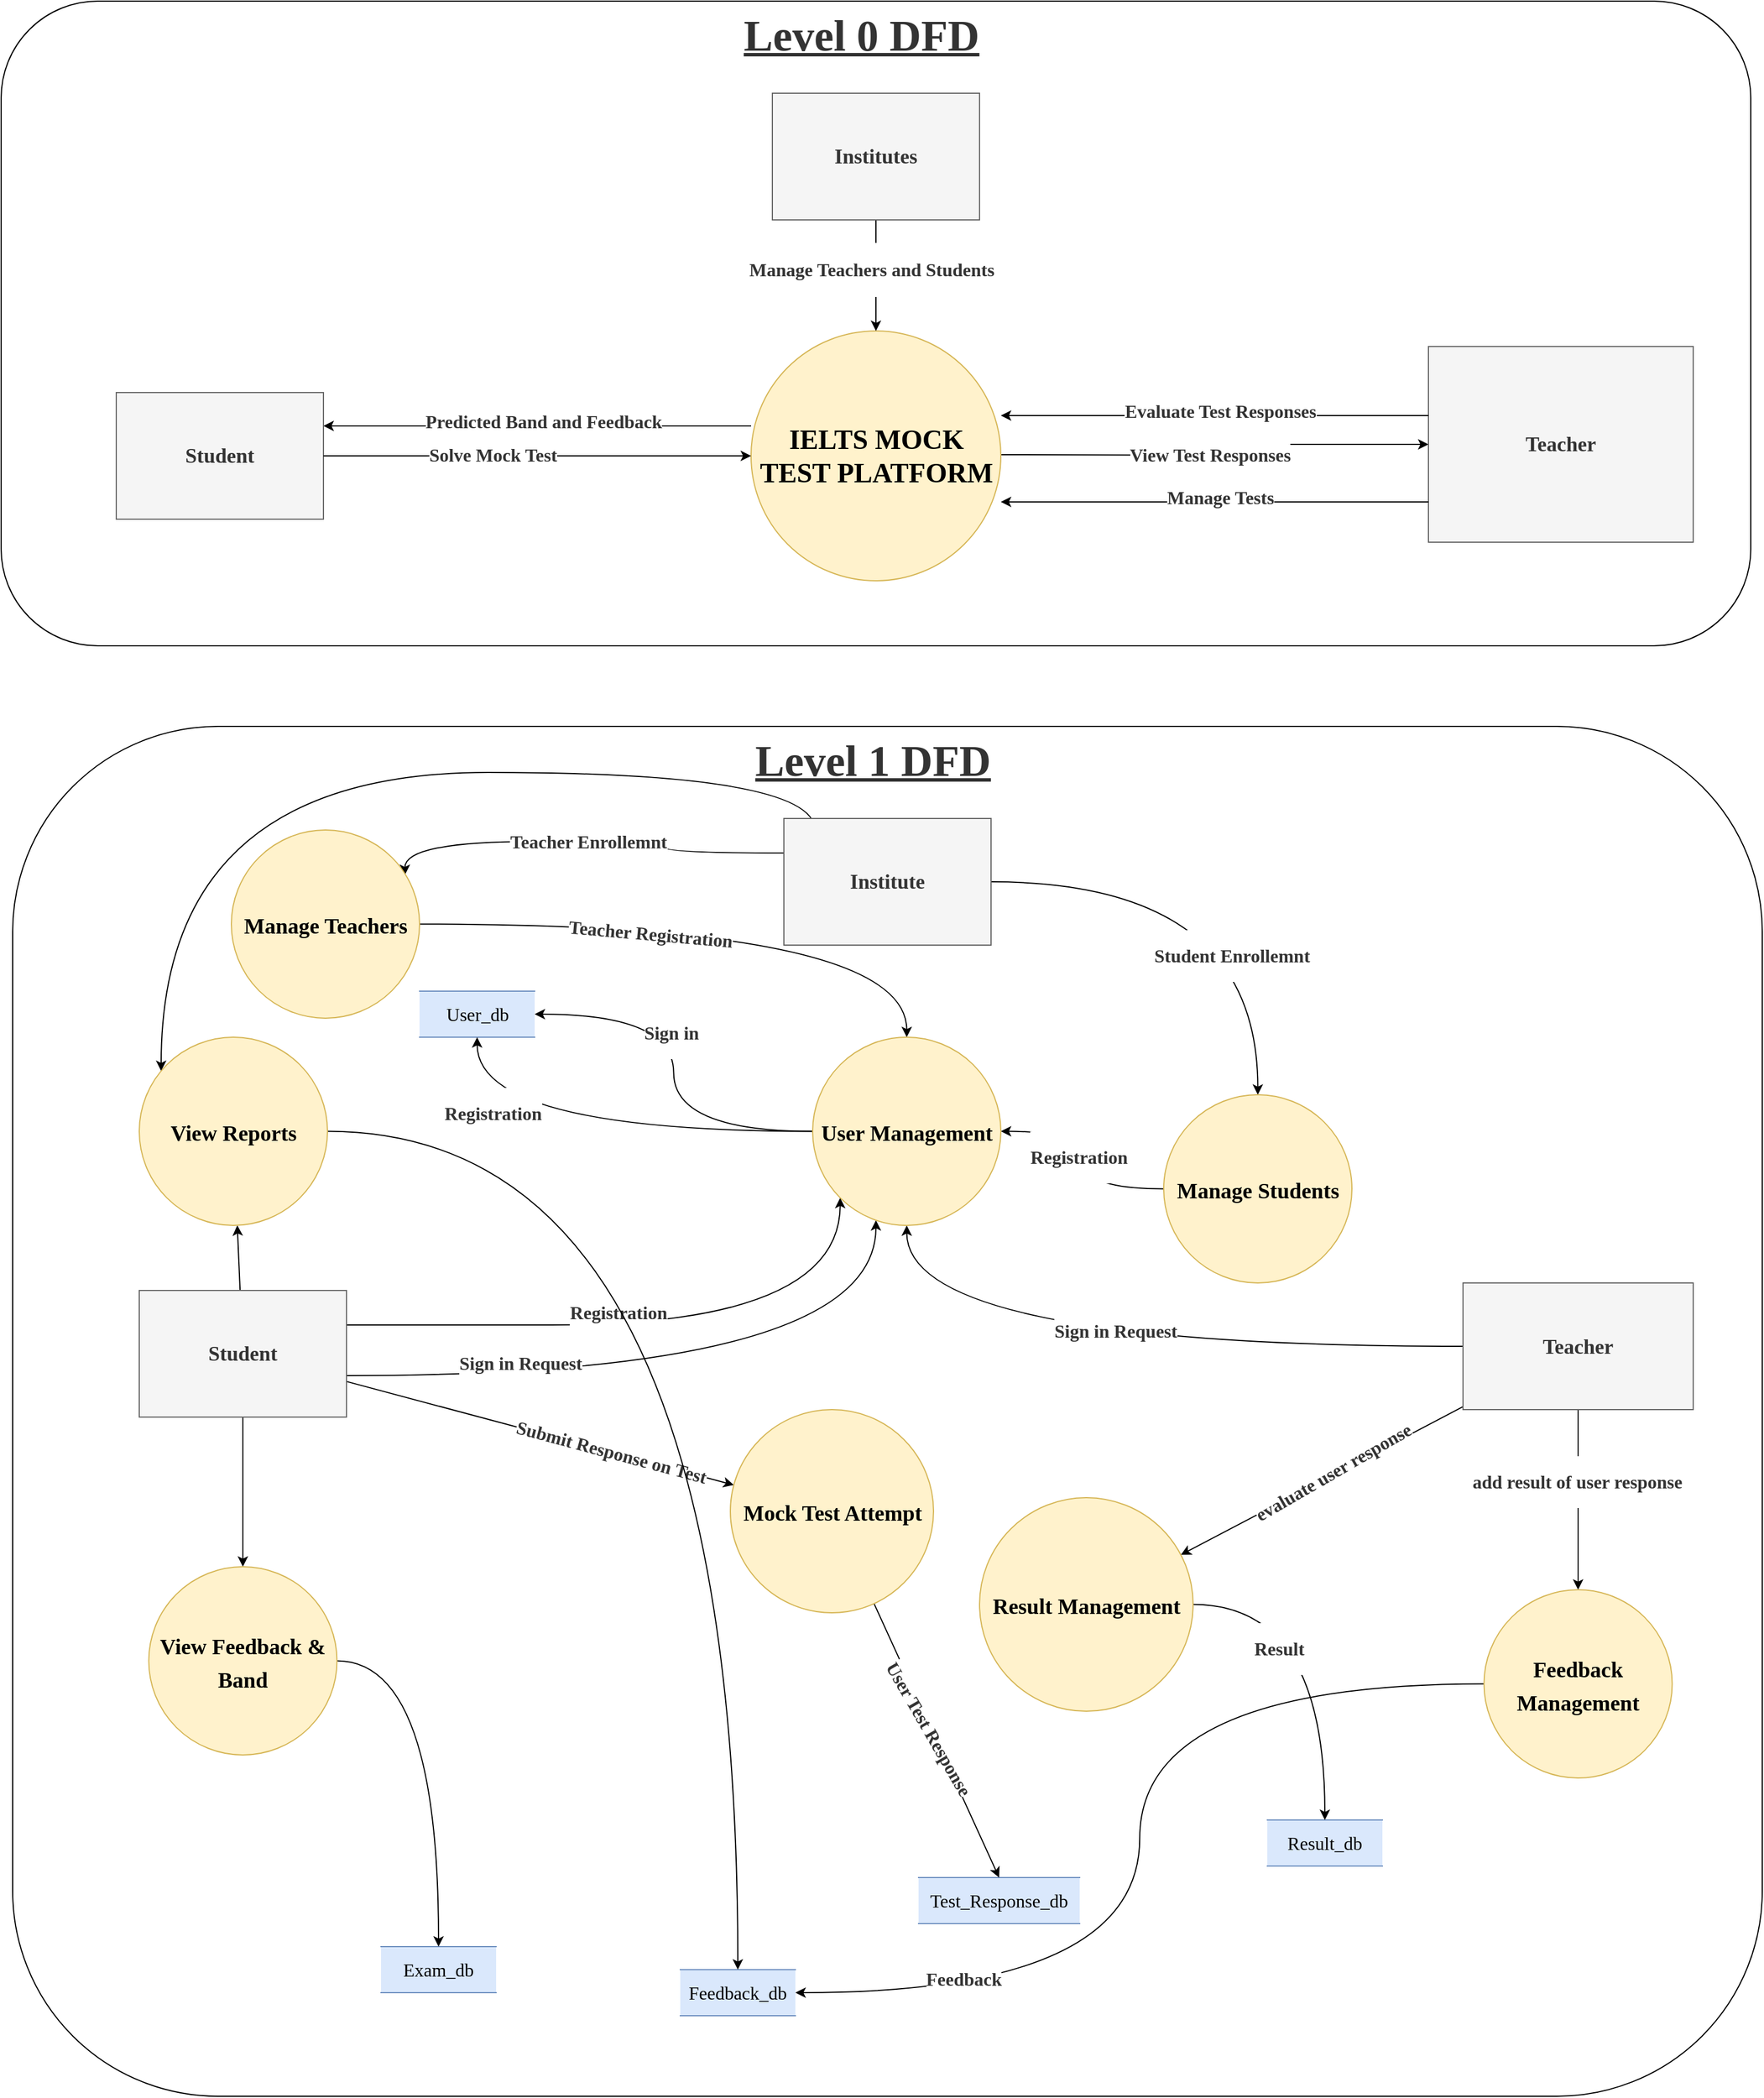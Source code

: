 <mxfile version="24.7.17">
  <diagram name="Page-1" id="etFTTJ8TaBfdBzY4ICjI">
    <mxGraphModel dx="1574" dy="1028" grid="1" gridSize="10" guides="1" tooltips="1" connect="1" arrows="1" fold="1" page="1" pageScale="1" pageWidth="1654" pageHeight="1169" math="0" shadow="0">
      <root>
        <mxCell id="0" />
        <mxCell id="1" parent="0" />
        <mxCell id="t77OT2pHdufiBTzPMGSk-143" value="" style="rounded=1;whiteSpace=wrap;html=1;fontFamily=Ubuntu Mono;fontSource=https%3A%2F%2Ffonts.googleapis.com%2Fcss%3Ffamily%3DUbuntu%2BMono;fillColor=none;" vertex="1" parent="1">
          <mxGeometry x="50" y="50" width="1520" height="560" as="geometry" />
        </mxCell>
        <mxCell id="t77OT2pHdufiBTzPMGSk-144" style="edgeStyle=orthogonalEdgeStyle;rounded=0;orthogonalLoop=1;jettySize=auto;html=1;fontFamily=Ubuntu Mono;fontSource=https%3A%2F%2Ffonts.googleapis.com%2Fcss%3Ffamily%3DUbuntu%2BMono;fontSize=12;fontColor=#333333;" edge="1" parent="1">
          <mxGeometry relative="1" as="geometry">
            <mxPoint x="701.5" y="419" as="sourcePoint" />
            <mxPoint x="330" y="419" as="targetPoint" />
          </mxGeometry>
        </mxCell>
        <mxCell id="t77OT2pHdufiBTzPMGSk-145" value="&lt;h3&gt;&lt;span style=&quot;font-size: 16px;&quot;&gt;Predicted Band and Feedback&lt;/span&gt;&lt;/h3&gt;" style="edgeLabel;html=1;align=center;verticalAlign=middle;resizable=0;points=[];rounded=0;strokeColor=#666666;fontFamily=Ubuntu Mono;fontSource=https%3A%2F%2Ffonts.googleapis.com%2Fcss%3Ffamily%3DUbuntu%2BMono;fontSize=12;fontColor=#333333;fillColor=#f5f5f5;" vertex="1" connectable="0" parent="t77OT2pHdufiBTzPMGSk-144">
          <mxGeometry x="0.19" y="-4" relative="1" as="geometry">
            <mxPoint x="40" as="offset" />
          </mxGeometry>
        </mxCell>
        <mxCell id="t77OT2pHdufiBTzPMGSk-146" style="edgeStyle=orthogonalEdgeStyle;rounded=0;orthogonalLoop=1;jettySize=auto;html=1;exitX=1;exitY=0.5;exitDx=0;exitDy=0;fontFamily=Ubuntu Mono;fontSource=https%3A%2F%2Ffonts.googleapis.com%2Fcss%3Ffamily%3DUbuntu%2BMono;fontSize=12;fontColor=#333333;" edge="1" parent="1" target="t77OT2pHdufiBTzPMGSk-150">
          <mxGeometry relative="1" as="geometry">
            <mxPoint x="918.5" y="444" as="sourcePoint" />
            <mxPoint x="1300" y="444" as="targetPoint" />
            <Array as="points" />
          </mxGeometry>
        </mxCell>
        <mxCell id="t77OT2pHdufiBTzPMGSk-147" value="&lt;h3&gt;&lt;span style=&quot;font-size: 16px;&quot;&gt;View Test Responses&lt;/span&gt;&lt;/h3&gt;" style="edgeLabel;html=1;align=center;verticalAlign=middle;resizable=0;points=[];rounded=0;strokeColor=#666666;fontFamily=Ubuntu Mono;fontSource=https%3A%2F%2Ffonts.googleapis.com%2Fcss%3Ffamily%3DUbuntu%2BMono;fontSize=12;fontColor=#333333;fillColor=#f5f5f5;" vertex="1" connectable="0" parent="t77OT2pHdufiBTzPMGSk-146">
          <mxGeometry x="-0.046" y="1" relative="1" as="geometry">
            <mxPoint as="offset" />
          </mxGeometry>
        </mxCell>
        <mxCell id="t77OT2pHdufiBTzPMGSk-148" value="&lt;h1&gt;&lt;font data-font-src=&quot;https://fonts.googleapis.com/css?family=Ubuntu+Mono&quot;&gt;IELTS MOCK TEST PLATFORM&lt;/font&gt;&lt;/h1&gt;" style="ellipse;whiteSpace=wrap;html=1;aspect=fixed;fillColor=#fff2cc;strokeColor=#d6b656;fontFamily=Ubuntu Mono;fontSource=https%3A%2F%2Ffonts.googleapis.com%2Fcss%3Ffamily%3DUbuntu%2BMono;" vertex="1" parent="1">
          <mxGeometry x="701.5" y="336.5" width="217" height="217" as="geometry" />
        </mxCell>
        <mxCell id="t77OT2pHdufiBTzPMGSk-149" value="&lt;h2&gt;Student&lt;/h2&gt;" style="rounded=0;whiteSpace=wrap;html=1;fillColor=#f5f5f5;fontColor=#333333;strokeColor=#666666;fontFamily=Ubuntu Mono;fontSource=https%3A%2F%2Ffonts.googleapis.com%2Fcss%3Ffamily%3DUbuntu%2BMono;" vertex="1" parent="1">
          <mxGeometry x="150" y="390" width="180" height="110" as="geometry" />
        </mxCell>
        <mxCell id="t77OT2pHdufiBTzPMGSk-150" value="&lt;h2&gt;Teacher&lt;/h2&gt;" style="rounded=0;whiteSpace=wrap;html=1;fillColor=#f5f5f5;fontColor=#333333;strokeColor=#666666;fontFamily=Ubuntu Mono;fontSource=https%3A%2F%2Ffonts.googleapis.com%2Fcss%3Ffamily%3DUbuntu%2BMono;align=center;verticalAlign=middle;fontSize=12;" vertex="1" parent="1">
          <mxGeometry x="1290" y="350" width="230" height="170" as="geometry" />
        </mxCell>
        <mxCell id="t77OT2pHdufiBTzPMGSk-151" style="edgeStyle=orthogonalEdgeStyle;rounded=0;orthogonalLoop=1;jettySize=auto;html=1;fontFamily=Ubuntu Mono;fontSource=https%3A%2F%2Ffonts.googleapis.com%2Fcss%3Ffamily%3DUbuntu%2BMono;fontSize=12;fontColor=#333333;" edge="1" parent="1" source="t77OT2pHdufiBTzPMGSk-153" target="t77OT2pHdufiBTzPMGSk-148">
          <mxGeometry relative="1" as="geometry" />
        </mxCell>
        <mxCell id="t77OT2pHdufiBTzPMGSk-152" value="&lt;h3&gt;&lt;span style=&quot;font-size: 16px;&quot;&gt;Manage Teachers and Students&lt;/span&gt;&lt;/h3&gt;" style="edgeLabel;html=1;align=center;verticalAlign=middle;resizable=0;points=[];rounded=0;strokeColor=#666666;fontFamily=Ubuntu Mono;fontSource=https%3A%2F%2Ffonts.googleapis.com%2Fcss%3Ffamily%3DUbuntu%2BMono;fontSize=12;fontColor=#333333;fillColor=#f5f5f5;" vertex="1" connectable="0" parent="t77OT2pHdufiBTzPMGSk-151">
          <mxGeometry x="-0.114" y="-4" relative="1" as="geometry">
            <mxPoint as="offset" />
          </mxGeometry>
        </mxCell>
        <mxCell id="t77OT2pHdufiBTzPMGSk-153" value="&lt;h2&gt;Institutes&lt;/h2&gt;" style="rounded=0;whiteSpace=wrap;html=1;fillColor=#f5f5f5;fontColor=#333333;strokeColor=#666666;fontFamily=Ubuntu Mono;fontSource=https%3A%2F%2Ffonts.googleapis.com%2Fcss%3Ffamily%3DUbuntu%2BMono;" vertex="1" parent="1">
          <mxGeometry x="720" y="130" width="180" height="110" as="geometry" />
        </mxCell>
        <mxCell id="t77OT2pHdufiBTzPMGSk-154" style="edgeStyle=orthogonalEdgeStyle;rounded=0;orthogonalLoop=1;jettySize=auto;html=1;fontFamily=Ubuntu Mono;fontSource=https%3A%2F%2Ffonts.googleapis.com%2Fcss%3Ffamily%3DUbuntu%2BMono;fontSize=12;fontColor=#333333;" edge="1" parent="1" source="t77OT2pHdufiBTzPMGSk-149" target="t77OT2pHdufiBTzPMGSk-148">
          <mxGeometry relative="1" as="geometry" />
        </mxCell>
        <mxCell id="t77OT2pHdufiBTzPMGSk-155" value="&lt;h3&gt;&lt;font style=&quot;font-size: 16px;&quot;&gt;Solve Mock Test&lt;/font&gt;&lt;/h3&gt;" style="edgeLabel;html=1;align=center;verticalAlign=middle;resizable=0;points=[];rounded=0;strokeColor=#666666;fontFamily=Ubuntu Mono;fontSource=https%3A%2F%2Ffonts.googleapis.com%2Fcss%3Ffamily%3DUbuntu%2BMono;fontSize=12;fontColor=#333333;fillColor=#f5f5f5;" vertex="1" connectable="0" parent="t77OT2pHdufiBTzPMGSk-154">
          <mxGeometry x="-0.211" y="1" relative="1" as="geometry">
            <mxPoint as="offset" />
          </mxGeometry>
        </mxCell>
        <mxCell id="t77OT2pHdufiBTzPMGSk-156" style="edgeStyle=orthogonalEdgeStyle;rounded=0;orthogonalLoop=1;jettySize=auto;html=1;fontFamily=Ubuntu Mono;fontSource=https%3A%2F%2Ffonts.googleapis.com%2Fcss%3Ffamily%3DUbuntu%2BMono;fontSize=12;fontColor=#333333;" edge="1" parent="1">
          <mxGeometry relative="1" as="geometry">
            <mxPoint x="1290" y="410" as="sourcePoint" />
            <mxPoint x="918.5" y="410" as="targetPoint" />
          </mxGeometry>
        </mxCell>
        <mxCell id="t77OT2pHdufiBTzPMGSk-157" value="&lt;h3&gt;&lt;span style=&quot;font-size: 16px;&quot;&gt;Evaluate Test Responses&lt;/span&gt;&lt;/h3&gt;" style="edgeLabel;html=1;align=center;verticalAlign=middle;resizable=0;points=[];rounded=0;strokeColor=#666666;fontFamily=Ubuntu Mono;fontSource=https%3A%2F%2Ffonts.googleapis.com%2Fcss%3Ffamily%3DUbuntu%2BMono;fontSize=12;fontColor=#333333;fillColor=#f5f5f5;" vertex="1" connectable="0" parent="t77OT2pHdufiBTzPMGSk-156">
          <mxGeometry x="0.19" y="-4" relative="1" as="geometry">
            <mxPoint x="40" as="offset" />
          </mxGeometry>
        </mxCell>
        <mxCell id="t77OT2pHdufiBTzPMGSk-158" style="edgeStyle=orthogonalEdgeStyle;rounded=0;orthogonalLoop=1;jettySize=auto;html=1;fontFamily=Ubuntu Mono;fontSource=https%3A%2F%2Ffonts.googleapis.com%2Fcss%3Ffamily%3DUbuntu%2BMono;fontSize=12;fontColor=#333333;" edge="1" parent="1">
          <mxGeometry relative="1" as="geometry">
            <mxPoint x="1290" y="485" as="sourcePoint" />
            <mxPoint x="918.5" y="485" as="targetPoint" />
          </mxGeometry>
        </mxCell>
        <mxCell id="t77OT2pHdufiBTzPMGSk-159" value="&lt;h3&gt;&lt;span style=&quot;font-size: 16px;&quot;&gt;Manage Tests&lt;/span&gt;&lt;/h3&gt;" style="edgeLabel;html=1;align=center;verticalAlign=middle;resizable=0;points=[];rounded=0;strokeColor=#666666;fontFamily=Ubuntu Mono;fontSource=https%3A%2F%2Ffonts.googleapis.com%2Fcss%3Ffamily%3DUbuntu%2BMono;fontSize=12;fontColor=#333333;fillColor=#f5f5f5;" vertex="1" connectable="0" parent="t77OT2pHdufiBTzPMGSk-158">
          <mxGeometry x="0.19" y="-4" relative="1" as="geometry">
            <mxPoint x="40" as="offset" />
          </mxGeometry>
        </mxCell>
        <mxCell id="t77OT2pHdufiBTzPMGSk-160" value="&lt;font style=&quot;font-size: 38px;&quot;&gt;&lt;u&gt;Level 0 DFD&lt;/u&gt;&lt;/font&gt;" style="text;strokeColor=none;fillColor=none;html=1;fontSize=12;fontStyle=1;verticalAlign=middle;align=center;fontFamily=Ubuntu Mono;fontSource=https%3A%2F%2Ffonts.googleapis.com%2Fcss%3Ffamily%3DUbuntu%2BMono;fontColor=#333333;" vertex="1" parent="1">
          <mxGeometry x="747" y="60" width="100" height="40" as="geometry" />
        </mxCell>
        <mxCell id="t77OT2pHdufiBTzPMGSk-161" value="" style="rounded=1;whiteSpace=wrap;html=1;fontFamily=Ubuntu Mono;fontSource=https%3A%2F%2Ffonts.googleapis.com%2Fcss%3Ffamily%3DUbuntu%2BMono;fillColor=none;" vertex="1" parent="1">
          <mxGeometry x="60" y="680" width="1520" height="1190" as="geometry" />
        </mxCell>
        <mxCell id="t77OT2pHdufiBTzPMGSk-162" style="edgeStyle=orthogonalEdgeStyle;rounded=0;orthogonalLoop=1;jettySize=auto;html=1;curved=1;" edge="1" parent="1" source="t77OT2pHdufiBTzPMGSk-170" target="t77OT2pHdufiBTzPMGSk-212">
          <mxGeometry relative="1" as="geometry">
            <Array as="points">
              <mxPoint x="810" y="1244" />
            </Array>
          </mxGeometry>
        </mxCell>
        <mxCell id="t77OT2pHdufiBTzPMGSk-163" value="&lt;h3 style=&quot;color: rgb(51, 51, 51); font-family: &amp;quot;Ubuntu Mono&amp;quot;;&quot;&gt;&lt;span style=&quot;font-size: 16px;&quot;&gt;Sign in Request&lt;/span&gt;&lt;/h3&gt;" style="edgeLabel;html=1;align=center;verticalAlign=middle;resizable=0;points=[];fontFamily=Helvetica;fontSize=11;fontColor=default;labelBackgroundColor=default;" vertex="1" connectable="0" parent="t77OT2pHdufiBTzPMGSk-162">
          <mxGeometry x="0.238" y="61" relative="1" as="geometry">
            <mxPoint x="-218" y="50" as="offset" />
          </mxGeometry>
        </mxCell>
        <mxCell id="t77OT2pHdufiBTzPMGSk-164" style="edgeStyle=orthogonalEdgeStyle;shape=connector;curved=1;rounded=0;orthogonalLoop=1;jettySize=auto;html=1;entryX=0;entryY=1;entryDx=0;entryDy=0;strokeColor=default;align=center;verticalAlign=middle;fontFamily=Helvetica;fontSize=11;fontColor=default;labelBackgroundColor=default;endArrow=classic;exitX=0.985;exitY=0.354;exitDx=0;exitDy=0;exitPerimeter=0;" edge="1" parent="1" source="t77OT2pHdufiBTzPMGSk-170" target="t77OT2pHdufiBTzPMGSk-212">
          <mxGeometry relative="1" as="geometry">
            <Array as="points">
              <mxPoint x="277" y="1200" />
              <mxPoint x="739" y="1200" />
            </Array>
          </mxGeometry>
        </mxCell>
        <mxCell id="t77OT2pHdufiBTzPMGSk-165" value="&lt;h3 style=&quot;&quot;&gt;&lt;font face=&quot;Ubuntu Mono&quot; color=&quot;#333333&quot;&gt;&lt;span style=&quot;font-size: 16px;&quot;&gt;Registration&lt;/span&gt;&lt;/font&gt;&lt;br&gt;&lt;/h3&gt;" style="edgeLabel;html=1;align=center;verticalAlign=middle;resizable=0;points=[];fontFamily=Helvetica;fontSize=11;fontColor=default;labelBackgroundColor=default;" vertex="1" connectable="0" parent="t77OT2pHdufiBTzPMGSk-164">
          <mxGeometry x="-0.052" y="37" relative="1" as="geometry">
            <mxPoint x="60" y="26" as="offset" />
          </mxGeometry>
        </mxCell>
        <mxCell id="t77OT2pHdufiBTzPMGSk-166" style="shape=connector;rounded=0;orthogonalLoop=1;jettySize=auto;html=1;strokeColor=default;align=center;verticalAlign=middle;fontFamily=Helvetica;fontSize=11;fontColor=default;labelBackgroundColor=default;endArrow=classic;" edge="1" parent="1" source="t77OT2pHdufiBTzPMGSk-170" target="t77OT2pHdufiBTzPMGSk-207">
          <mxGeometry relative="1" as="geometry" />
        </mxCell>
        <mxCell id="t77OT2pHdufiBTzPMGSk-167" value="&lt;h3 style=&quot;color: rgb(51, 51, 51); font-family: &amp;quot;Ubuntu Mono&amp;quot;;&quot;&gt;&lt;span style=&quot;font-size: 16px;&quot;&gt;Submit Response on Test&lt;/span&gt;&lt;/h3&gt;" style="edgeLabel;html=1;align=center;verticalAlign=middle;resizable=0;points=[];fontFamily=Helvetica;fontSize=11;fontColor=default;labelBackgroundColor=default;rotation=15;" vertex="1" connectable="0" parent="t77OT2pHdufiBTzPMGSk-166">
          <mxGeometry x="0.475" y="17" relative="1" as="geometry">
            <mxPoint x="-23" y="11" as="offset" />
          </mxGeometry>
        </mxCell>
        <mxCell id="t77OT2pHdufiBTzPMGSk-168" style="edgeStyle=orthogonalEdgeStyle;shape=connector;curved=1;rounded=0;orthogonalLoop=1;jettySize=auto;html=1;strokeColor=default;align=center;verticalAlign=middle;fontFamily=Helvetica;fontSize=11;fontColor=default;labelBackgroundColor=default;endArrow=classic;" edge="1" parent="1" source="t77OT2pHdufiBTzPMGSk-170" target="t77OT2pHdufiBTzPMGSk-195">
          <mxGeometry relative="1" as="geometry" />
        </mxCell>
        <mxCell id="t77OT2pHdufiBTzPMGSk-169" style="shape=connector;rounded=0;orthogonalLoop=1;jettySize=auto;html=1;strokeColor=default;align=center;verticalAlign=middle;fontFamily=Helvetica;fontSize=11;fontColor=default;labelBackgroundColor=default;endArrow=classic;" edge="1" parent="1" source="t77OT2pHdufiBTzPMGSk-170" target="t77OT2pHdufiBTzPMGSk-213">
          <mxGeometry relative="1" as="geometry" />
        </mxCell>
        <mxCell id="t77OT2pHdufiBTzPMGSk-170" value="&lt;h2&gt;Student&lt;/h2&gt;" style="rounded=0;whiteSpace=wrap;html=1;fillColor=#f5f5f5;fontColor=#333333;strokeColor=#666666;fontFamily=Ubuntu Mono;fontSource=https%3A%2F%2Ffonts.googleapis.com%2Fcss%3Ffamily%3DUbuntu%2BMono;" vertex="1" parent="1">
          <mxGeometry x="170" y="1170" width="180" height="110" as="geometry" />
        </mxCell>
        <mxCell id="t77OT2pHdufiBTzPMGSk-171" style="shape=connector;rounded=0;orthogonalLoop=1;jettySize=auto;html=1;strokeColor=default;align=center;verticalAlign=middle;fontFamily=Helvetica;fontSize=11;fontColor=default;labelBackgroundColor=default;endArrow=classic;" edge="1" parent="1" source="t77OT2pHdufiBTzPMGSk-177" target="t77OT2pHdufiBTzPMGSk-201">
          <mxGeometry relative="1" as="geometry" />
        </mxCell>
        <mxCell id="t77OT2pHdufiBTzPMGSk-172" value="&lt;h3 style=&quot;color: rgb(51, 51, 51); font-family: &amp;quot;Ubuntu Mono&amp;quot;;&quot;&gt;&lt;span style=&quot;font-size: 16px;&quot;&gt;evaluate user response&lt;/span&gt;&lt;/h3&gt;" style="edgeLabel;html=1;align=center;verticalAlign=middle;resizable=0;points=[];fontFamily=Helvetica;fontSize=11;fontColor=default;labelBackgroundColor=default;rotation=-30;" vertex="1" connectable="0" parent="t77OT2pHdufiBTzPMGSk-171">
          <mxGeometry x="0.327" y="38" relative="1" as="geometry">
            <mxPoint x="31" y="-62" as="offset" />
          </mxGeometry>
        </mxCell>
        <mxCell id="t77OT2pHdufiBTzPMGSk-173" style="edgeStyle=orthogonalEdgeStyle;shape=connector;curved=1;rounded=0;orthogonalLoop=1;jettySize=auto;html=1;strokeColor=default;align=center;verticalAlign=middle;fontFamily=Helvetica;fontSize=11;fontColor=default;labelBackgroundColor=default;endArrow=classic;" edge="1" parent="1" source="t77OT2pHdufiBTzPMGSk-177" target="t77OT2pHdufiBTzPMGSk-212">
          <mxGeometry relative="1" as="geometry" />
        </mxCell>
        <mxCell id="t77OT2pHdufiBTzPMGSk-174" value="&lt;h3 style=&quot;color: rgb(51, 51, 51); font-family: &amp;quot;Ubuntu Mono&amp;quot;;&quot;&gt;&lt;span style=&quot;font-size: 16px;&quot;&gt;Sign in Request&lt;/span&gt;&lt;/h3&gt;" style="edgeLabel;html=1;align=center;verticalAlign=middle;resizable=0;points=[];fontFamily=Helvetica;fontSize=11;fontColor=default;labelBackgroundColor=default;" vertex="1" connectable="0" parent="t77OT2pHdufiBTzPMGSk-173">
          <mxGeometry x="0.028" y="-14" relative="1" as="geometry">
            <mxPoint as="offset" />
          </mxGeometry>
        </mxCell>
        <mxCell id="t77OT2pHdufiBTzPMGSk-175" style="edgeStyle=orthogonalEdgeStyle;shape=connector;curved=1;rounded=0;orthogonalLoop=1;jettySize=auto;html=1;strokeColor=default;align=center;verticalAlign=middle;fontFamily=Helvetica;fontSize=11;fontColor=default;labelBackgroundColor=default;endArrow=classic;" edge="1" parent="1" source="t77OT2pHdufiBTzPMGSk-177" target="t77OT2pHdufiBTzPMGSk-204">
          <mxGeometry relative="1" as="geometry" />
        </mxCell>
        <mxCell id="t77OT2pHdufiBTzPMGSk-176" value="&lt;h3 style=&quot;color: rgb(51, 51, 51); font-family: &amp;quot;Ubuntu Mono&amp;quot;;&quot;&gt;&lt;span style=&quot;font-size: 16px;&quot;&gt;add result of user response&lt;/span&gt;&lt;/h3&gt;" style="edgeLabel;html=1;align=center;verticalAlign=middle;resizable=0;points=[];fontFamily=Helvetica;fontSize=11;fontColor=default;labelBackgroundColor=default;" vertex="1" connectable="0" parent="t77OT2pHdufiBTzPMGSk-175">
          <mxGeometry x="-0.199" y="-1" relative="1" as="geometry">
            <mxPoint as="offset" />
          </mxGeometry>
        </mxCell>
        <mxCell id="t77OT2pHdufiBTzPMGSk-177" value="&lt;h2&gt;Teacher&lt;/h2&gt;" style="rounded=0;whiteSpace=wrap;html=1;fillColor=#f5f5f5;fontColor=#333333;strokeColor=#666666;fontFamily=Ubuntu Mono;fontSource=https%3A%2F%2Ffonts.googleapis.com%2Fcss%3Ffamily%3DUbuntu%2BMono;align=center;verticalAlign=middle;fontSize=12;" vertex="1" parent="1">
          <mxGeometry x="1320" y="1163.5" width="200" height="110" as="geometry" />
        </mxCell>
        <mxCell id="t77OT2pHdufiBTzPMGSk-178" style="edgeStyle=orthogonalEdgeStyle;shape=connector;curved=1;rounded=0;orthogonalLoop=1;jettySize=auto;html=1;strokeColor=default;align=center;verticalAlign=middle;fontFamily=Helvetica;fontSize=11;fontColor=default;labelBackgroundColor=default;endArrow=classic;" edge="1" parent="1" source="t77OT2pHdufiBTzPMGSk-183" target="t77OT2pHdufiBTzPMGSk-192">
          <mxGeometry relative="1" as="geometry" />
        </mxCell>
        <mxCell id="t77OT2pHdufiBTzPMGSk-179" value="&lt;h3 style=&quot;color: rgb(51, 51, 51); font-family: &amp;quot;Ubuntu Mono&amp;quot;;&quot;&gt;&lt;span style=&quot;font-size: 16px;&quot;&gt;Student Enrollemnt&lt;/span&gt;&lt;/h3&gt;" style="edgeLabel;html=1;align=center;verticalAlign=middle;resizable=0;points=[];fontFamily=Helvetica;fontSize=11;fontColor=default;labelBackgroundColor=default;" vertex="1" connectable="0" parent="t77OT2pHdufiBTzPMGSk-178">
          <mxGeometry x="0.417" y="-23" relative="1" as="geometry">
            <mxPoint as="offset" />
          </mxGeometry>
        </mxCell>
        <mxCell id="t77OT2pHdufiBTzPMGSk-180" style="edgeStyle=orthogonalEdgeStyle;shape=connector;curved=1;rounded=0;orthogonalLoop=1;jettySize=auto;html=1;strokeColor=default;align=center;verticalAlign=middle;fontFamily=Helvetica;fontSize=11;fontColor=default;labelBackgroundColor=default;endArrow=classic;entryX=0.922;entryY=0.239;entryDx=0;entryDy=0;entryPerimeter=0;" edge="1" parent="1" source="t77OT2pHdufiBTzPMGSk-183" target="t77OT2pHdufiBTzPMGSk-198">
          <mxGeometry relative="1" as="geometry">
            <mxPoint x="640" y="831.28" as="sourcePoint" />
            <mxPoint x="276.969" y="780" as="targetPoint" />
            <Array as="points">
              <mxPoint x="626" y="790" />
              <mxPoint x="626" y="780" />
              <mxPoint x="401" y="780" />
            </Array>
          </mxGeometry>
        </mxCell>
        <mxCell id="t77OT2pHdufiBTzPMGSk-181" value="&lt;h3 style=&quot;color: rgb(51, 51, 51); font-family: &amp;quot;Ubuntu Mono&amp;quot;;&quot;&gt;&lt;span style=&quot;font-size: 16px;&quot;&gt;Teacher Enrollemnt&lt;/span&gt;&lt;/h3&gt;" style="edgeLabel;html=1;align=center;verticalAlign=middle;resizable=0;points=[];fontFamily=Helvetica;fontSize=11;fontColor=default;labelBackgroundColor=default;" vertex="1" connectable="0" parent="t77OT2pHdufiBTzPMGSk-180">
          <mxGeometry x="0.5" y="-5" relative="1" as="geometry">
            <mxPoint x="96" y="5" as="offset" />
          </mxGeometry>
        </mxCell>
        <mxCell id="t77OT2pHdufiBTzPMGSk-182" style="edgeStyle=orthogonalEdgeStyle;shape=connector;curved=1;rounded=0;orthogonalLoop=1;jettySize=auto;html=1;strokeColor=default;align=center;verticalAlign=middle;fontFamily=Helvetica;fontSize=11;fontColor=default;labelBackgroundColor=default;endArrow=classic;" edge="1" parent="1" target="t77OT2pHdufiBTzPMGSk-213">
          <mxGeometry relative="1" as="geometry">
            <mxPoint x="757" y="770" as="sourcePoint" />
            <mxPoint x="188.75" y="960" as="targetPoint" />
            <Array as="points">
              <mxPoint x="757" y="720" />
              <mxPoint x="189" y="720" />
            </Array>
          </mxGeometry>
        </mxCell>
        <mxCell id="t77OT2pHdufiBTzPMGSk-183" value="&lt;h2&gt;Institute&lt;/h2&gt;" style="rounded=0;whiteSpace=wrap;html=1;fillColor=#f5f5f5;fontColor=#333333;strokeColor=#666666;fontFamily=Ubuntu Mono;fontSource=https%3A%2F%2Ffonts.googleapis.com%2Fcss%3Ffamily%3DUbuntu%2BMono;" vertex="1" parent="1">
          <mxGeometry x="730" y="760" width="180" height="110" as="geometry" />
        </mxCell>
        <mxCell id="t77OT2pHdufiBTzPMGSk-184" value="&lt;font style=&quot;font-size: 38px;&quot;&gt;&lt;u&gt;Level 1 DFD&lt;/u&gt;&lt;/font&gt;" style="text;strokeColor=none;fillColor=none;html=1;fontSize=12;fontStyle=1;verticalAlign=middle;align=center;fontFamily=Ubuntu Mono;fontSource=https%3A%2F%2Ffonts.googleapis.com%2Fcss%3Ffamily%3DUbuntu%2BMono;fontColor=#333333;" vertex="1" parent="1">
          <mxGeometry x="757" y="690" width="100" height="40" as="geometry" />
        </mxCell>
        <mxCell id="t77OT2pHdufiBTzPMGSk-185" value="&lt;font style=&quot;font-size: 16px;&quot; face=&quot;Ubuntu Mono&quot;&gt;Exam_db&lt;/font&gt;" style="shape=partialRectangle;whiteSpace=wrap;html=1;left=0;right=0;fillColor=#dae8fc;strokeColor=#6c8ebf;" vertex="1" parent="1">
          <mxGeometry x="380" y="1740" width="100" height="40" as="geometry" />
        </mxCell>
        <mxCell id="t77OT2pHdufiBTzPMGSk-186" value="&lt;font style=&quot;font-size: 16px;&quot; face=&quot;Ubuntu Mono&quot;&gt;User_db&lt;/font&gt;" style="shape=partialRectangle;whiteSpace=wrap;html=1;left=0;right=0;fillColor=#dae8fc;strokeColor=#6c8ebf;" vertex="1" parent="1">
          <mxGeometry x="413.5" y="910" width="100" height="40" as="geometry" />
        </mxCell>
        <mxCell id="t77OT2pHdufiBTzPMGSk-187" value="&lt;font style=&quot;font-size: 16px;&quot; face=&quot;Ubuntu Mono&quot;&gt;Test_Response_db&lt;/font&gt;" style="shape=partialRectangle;whiteSpace=wrap;html=1;left=0;right=0;fillColor=#dae8fc;strokeColor=#6c8ebf;" vertex="1" parent="1">
          <mxGeometry x="847" y="1680" width="140" height="40" as="geometry" />
        </mxCell>
        <mxCell id="t77OT2pHdufiBTzPMGSk-188" value="&lt;font style=&quot;font-size: 16px;&quot; face=&quot;Ubuntu Mono&quot;&gt;Feedback_db&lt;/font&gt;" style="shape=partialRectangle;whiteSpace=wrap;html=1;left=0;right=0;fillColor=#dae8fc;strokeColor=#6c8ebf;" vertex="1" parent="1">
          <mxGeometry x="640" y="1760" width="100" height="40" as="geometry" />
        </mxCell>
        <mxCell id="t77OT2pHdufiBTzPMGSk-189" value="&lt;font style=&quot;font-size: 16px;&quot; face=&quot;Ubuntu Mono&quot;&gt;Result_db&lt;/font&gt;" style="shape=partialRectangle;whiteSpace=wrap;html=1;left=0;right=0;fillColor=#dae8fc;strokeColor=#6c8ebf;" vertex="1" parent="1">
          <mxGeometry x="1150" y="1630" width="100" height="40" as="geometry" />
        </mxCell>
        <mxCell id="t77OT2pHdufiBTzPMGSk-190" style="edgeStyle=orthogonalEdgeStyle;shape=connector;curved=1;rounded=0;orthogonalLoop=1;jettySize=auto;html=1;strokeColor=default;align=center;verticalAlign=middle;fontFamily=Helvetica;fontSize=11;fontColor=default;labelBackgroundColor=default;endArrow=classic;" edge="1" parent="1" source="t77OT2pHdufiBTzPMGSk-192" target="t77OT2pHdufiBTzPMGSk-212">
          <mxGeometry relative="1" as="geometry" />
        </mxCell>
        <mxCell id="t77OT2pHdufiBTzPMGSk-191" value="&lt;h3 style=&quot;color: rgb(51, 51, 51); font-family: &amp;quot;Ubuntu Mono&amp;quot;;&quot;&gt;&lt;span style=&quot;font-size: 16px;&quot;&gt;Registration&lt;/span&gt;&lt;/h3&gt;" style="edgeLabel;html=1;align=center;verticalAlign=middle;resizable=0;points=[];fontFamily=Helvetica;fontSize=11;fontColor=default;labelBackgroundColor=default;" vertex="1" connectable="0" parent="t77OT2pHdufiBTzPMGSk-190">
          <mxGeometry x="0.181" y="13" relative="1" as="geometry">
            <mxPoint x="9" y="14" as="offset" />
          </mxGeometry>
        </mxCell>
        <mxCell id="t77OT2pHdufiBTzPMGSk-192" value="&lt;h1&gt;&lt;font style=&quot;font-size: 19px;&quot; data-font-src=&quot;https://fonts.googleapis.com/css?family=Ubuntu+Mono&quot;&gt;Manage Students &lt;/font&gt;&lt;/h1&gt;" style="ellipse;whiteSpace=wrap;html=1;aspect=fixed;fillColor=#fff2cc;strokeColor=#d6b656;fontFamily=Ubuntu Mono;fontSource=https%3A%2F%2Ffonts.googleapis.com%2Fcss%3Ffamily%3DUbuntu%2BMono;" vertex="1" parent="1">
          <mxGeometry x="1060" y="1000" width="163.5" height="163.5" as="geometry" />
        </mxCell>
        <mxCell id="t77OT2pHdufiBTzPMGSk-193" style="edgeStyle=orthogonalEdgeStyle;shape=connector;curved=1;rounded=0;orthogonalLoop=1;jettySize=auto;html=1;strokeColor=default;align=center;verticalAlign=middle;fontFamily=Helvetica;fontSize=11;fontColor=default;labelBackgroundColor=default;endArrow=classic;" edge="1" parent="1" source="t77OT2pHdufiBTzPMGSk-195" target="t77OT2pHdufiBTzPMGSk-185">
          <mxGeometry relative="1" as="geometry" />
        </mxCell>
        <mxCell id="t77OT2pHdufiBTzPMGSk-194" style="edgeStyle=orthogonalEdgeStyle;shape=connector;curved=1;rounded=0;orthogonalLoop=1;jettySize=auto;html=1;strokeColor=default;align=center;verticalAlign=middle;fontFamily=Helvetica;fontSize=11;fontColor=default;labelBackgroundColor=default;endArrow=classic;" edge="1" parent="1" source="t77OT2pHdufiBTzPMGSk-213" target="t77OT2pHdufiBTzPMGSk-188">
          <mxGeometry relative="1" as="geometry" />
        </mxCell>
        <mxCell id="t77OT2pHdufiBTzPMGSk-195" value="&lt;h1&gt;&lt;font style=&quot;font-size: 19px;&quot; data-font-src=&quot;https://fonts.googleapis.com/css?family=Ubuntu+Mono&quot;&gt;View Feedback &amp;amp; Band&lt;/font&gt;&lt;/h1&gt;" style="ellipse;whiteSpace=wrap;html=1;aspect=fixed;fillColor=#fff2cc;strokeColor=#d6b656;fontFamily=Ubuntu Mono;fontSource=https%3A%2F%2Ffonts.googleapis.com%2Fcss%3Ffamily%3DUbuntu%2BMono;" vertex="1" parent="1">
          <mxGeometry x="178.25" y="1410" width="163.5" height="163.5" as="geometry" />
        </mxCell>
        <mxCell id="t77OT2pHdufiBTzPMGSk-196" style="edgeStyle=orthogonalEdgeStyle;shape=connector;curved=1;rounded=0;orthogonalLoop=1;jettySize=auto;html=1;strokeColor=default;align=center;verticalAlign=middle;fontFamily=Helvetica;fontSize=11;fontColor=default;labelBackgroundColor=default;endArrow=classic;" edge="1" parent="1" source="t77OT2pHdufiBTzPMGSk-198" target="t77OT2pHdufiBTzPMGSk-212">
          <mxGeometry relative="1" as="geometry" />
        </mxCell>
        <mxCell id="t77OT2pHdufiBTzPMGSk-197" value="&lt;h3 style=&quot;color: rgb(51, 51, 51); font-family: &amp;quot;Ubuntu Mono&amp;quot;;&quot;&gt;&lt;span style=&quot;font-size: 16px;&quot;&gt;Teacher Registration&lt;/span&gt;&lt;/h3&gt;" style="edgeLabel;html=1;align=center;verticalAlign=middle;resizable=0;points=[];fontFamily=Helvetica;fontSize=11;fontColor=default;labelBackgroundColor=default;rotation=5;" vertex="1" connectable="0" parent="t77OT2pHdufiBTzPMGSk-196">
          <mxGeometry x="-0.26" y="-4" relative="1" as="geometry">
            <mxPoint x="7" y="4" as="offset" />
          </mxGeometry>
        </mxCell>
        <mxCell id="t77OT2pHdufiBTzPMGSk-198" value="&lt;h1&gt;&lt;font style=&quot;font-size: 19px;&quot; data-font-src=&quot;https://fonts.googleapis.com/css?family=Ubuntu+Mono&quot;&gt;Manage Teachers&lt;/font&gt;&lt;/h1&gt;" style="ellipse;whiteSpace=wrap;html=1;aspect=fixed;fillColor=#fff2cc;strokeColor=#d6b656;fontFamily=Ubuntu Mono;fontSource=https%3A%2F%2Ffonts.googleapis.com%2Fcss%3Ffamily%3DUbuntu%2BMono;" vertex="1" parent="1">
          <mxGeometry x="250" y="770" width="163.5" height="163.5" as="geometry" />
        </mxCell>
        <mxCell id="t77OT2pHdufiBTzPMGSk-199" style="edgeStyle=orthogonalEdgeStyle;shape=connector;curved=1;rounded=0;orthogonalLoop=1;jettySize=auto;html=1;entryX=0.5;entryY=0;entryDx=0;entryDy=0;strokeColor=default;align=center;verticalAlign=middle;fontFamily=Helvetica;fontSize=11;fontColor=default;labelBackgroundColor=default;endArrow=classic;" edge="1" parent="1" source="t77OT2pHdufiBTzPMGSk-201" target="t77OT2pHdufiBTzPMGSk-189">
          <mxGeometry relative="1" as="geometry" />
        </mxCell>
        <mxCell id="t77OT2pHdufiBTzPMGSk-200" value="&lt;h3 style=&quot;color: rgb(51, 51, 51); font-family: &amp;quot;Ubuntu Mono&amp;quot;;&quot;&gt;&lt;span style=&quot;font-size: 16px;&quot;&gt;Result&lt;/span&gt;&lt;/h3&gt;" style="edgeLabel;html=1;align=center;verticalAlign=middle;resizable=0;points=[];fontFamily=Helvetica;fontSize=11;fontColor=default;labelBackgroundColor=default;" vertex="1" connectable="0" parent="t77OT2pHdufiBTzPMGSk-199">
          <mxGeometry x="-0.131" y="3" relative="1" as="geometry">
            <mxPoint x="-43" y="21" as="offset" />
          </mxGeometry>
        </mxCell>
        <mxCell id="t77OT2pHdufiBTzPMGSk-201" value="&lt;h1&gt;&lt;font style=&quot;font-size: 19px;&quot; data-font-src=&quot;https://fonts.googleapis.com/css?family=Ubuntu+Mono&quot;&gt;Result Management&lt;/font&gt;&lt;/h1&gt;" style="ellipse;whiteSpace=wrap;html=1;aspect=fixed;fillColor=#fff2cc;strokeColor=#d6b656;fontFamily=Ubuntu Mono;fontSource=https%3A%2F%2Ffonts.googleapis.com%2Fcss%3Ffamily%3DUbuntu%2BMono;" vertex="1" parent="1">
          <mxGeometry x="900" y="1350" width="185.5" height="185.5" as="geometry" />
        </mxCell>
        <mxCell id="t77OT2pHdufiBTzPMGSk-202" style="edgeStyle=orthogonalEdgeStyle;shape=connector;curved=1;rounded=0;orthogonalLoop=1;jettySize=auto;html=1;entryX=1;entryY=0.5;entryDx=0;entryDy=0;strokeColor=default;align=center;verticalAlign=middle;fontFamily=Helvetica;fontSize=11;fontColor=default;labelBackgroundColor=default;endArrow=classic;" edge="1" parent="1" source="t77OT2pHdufiBTzPMGSk-204" target="t77OT2pHdufiBTzPMGSk-188">
          <mxGeometry relative="1" as="geometry" />
        </mxCell>
        <mxCell id="t77OT2pHdufiBTzPMGSk-203" value="&lt;h3 style=&quot;color: rgb(51, 51, 51); font-family: &amp;quot;Ubuntu Mono&amp;quot;;&quot;&gt;&lt;span style=&quot;font-size: 16px;&quot;&gt;Feedback&lt;/span&gt;&lt;/h3&gt;" style="edgeLabel;html=1;align=center;verticalAlign=middle;resizable=0;points=[];fontFamily=Helvetica;fontSize=11;fontColor=default;labelBackgroundColor=default;" vertex="1" connectable="0" parent="t77OT2pHdufiBTzPMGSk-202">
          <mxGeometry x="0.663" y="-12" relative="1" as="geometry">
            <mxPoint as="offset" />
          </mxGeometry>
        </mxCell>
        <mxCell id="t77OT2pHdufiBTzPMGSk-204" value="&lt;h1&gt;&lt;font style=&quot;font-size: 19px;&quot; data-font-src=&quot;https://fonts.googleapis.com/css?family=Ubuntu+Mono&quot;&gt;Feedback Management&lt;/font&gt;&lt;/h1&gt;" style="ellipse;whiteSpace=wrap;html=1;aspect=fixed;fillColor=#fff2cc;strokeColor=#d6b656;fontFamily=Ubuntu Mono;fontSource=https%3A%2F%2Ffonts.googleapis.com%2Fcss%3Ffamily%3DUbuntu%2BMono;" vertex="1" parent="1">
          <mxGeometry x="1338.25" y="1430" width="163.5" height="163.5" as="geometry" />
        </mxCell>
        <mxCell id="t77OT2pHdufiBTzPMGSk-205" style="shape=connector;rounded=0;orthogonalLoop=1;jettySize=auto;html=1;entryX=0.5;entryY=0;entryDx=0;entryDy=0;strokeColor=default;align=center;verticalAlign=middle;fontFamily=Helvetica;fontSize=11;fontColor=default;labelBackgroundColor=default;endArrow=classic;" edge="1" parent="1" source="t77OT2pHdufiBTzPMGSk-207" target="t77OT2pHdufiBTzPMGSk-187">
          <mxGeometry relative="1" as="geometry" />
        </mxCell>
        <mxCell id="t77OT2pHdufiBTzPMGSk-206" value="&lt;h3 style=&quot;color: rgb(51, 51, 51); font-family: &amp;quot;Ubuntu Mono&amp;quot;;&quot;&gt;&lt;span style=&quot;font-size: 16px;&quot;&gt;User Test Response&lt;/span&gt;&lt;/h3&gt;" style="edgeLabel;html=1;align=center;verticalAlign=middle;resizable=0;points=[];fontFamily=Helvetica;fontSize=11;fontColor=default;labelBackgroundColor=default;rotation=60;" vertex="1" connectable="0" parent="t77OT2pHdufiBTzPMGSk-205">
          <mxGeometry x="-0.328" y="4" relative="1" as="geometry">
            <mxPoint x="8" y="30" as="offset" />
          </mxGeometry>
        </mxCell>
        <mxCell id="t77OT2pHdufiBTzPMGSk-207" value="&lt;h1&gt;&lt;font style=&quot;font-size: 19px;&quot; data-font-src=&quot;https://fonts.googleapis.com/css?family=Ubuntu+Mono&quot;&gt;Mock Test Attempt&lt;/font&gt;&lt;/h1&gt;" style="ellipse;whiteSpace=wrap;html=1;aspect=fixed;fillColor=#fff2cc;strokeColor=#d6b656;fontFamily=Ubuntu Mono;fontSource=https%3A%2F%2Ffonts.googleapis.com%2Fcss%3Ffamily%3DUbuntu%2BMono;" vertex="1" parent="1">
          <mxGeometry x="683.5" y="1273.5" width="176.5" height="176.5" as="geometry" />
        </mxCell>
        <mxCell id="t77OT2pHdufiBTzPMGSk-208" style="edgeStyle=orthogonalEdgeStyle;shape=connector;curved=1;rounded=0;orthogonalLoop=1;jettySize=auto;html=1;entryX=1;entryY=0.5;entryDx=0;entryDy=0;strokeColor=default;align=center;verticalAlign=middle;fontFamily=Helvetica;fontSize=11;fontColor=default;labelBackgroundColor=default;endArrow=classic;" edge="1" parent="1" source="t77OT2pHdufiBTzPMGSk-212" target="t77OT2pHdufiBTzPMGSk-186">
          <mxGeometry relative="1" as="geometry" />
        </mxCell>
        <mxCell id="t77OT2pHdufiBTzPMGSk-209" value="&lt;h3 style=&quot;color: rgb(51, 51, 51); font-family: &amp;quot;Ubuntu Mono&amp;quot;;&quot;&gt;&lt;span style=&quot;font-size: 16px;&quot;&gt;Sign in&lt;/span&gt;&lt;/h3&gt;" style="edgeLabel;html=1;align=center;verticalAlign=middle;resizable=0;points=[];fontFamily=Helvetica;fontSize=11;fontColor=default;labelBackgroundColor=default;" vertex="1" connectable="0" parent="t77OT2pHdufiBTzPMGSk-208">
          <mxGeometry x="0.207" y="3" relative="1" as="geometry">
            <mxPoint as="offset" />
          </mxGeometry>
        </mxCell>
        <mxCell id="t77OT2pHdufiBTzPMGSk-210" style="edgeStyle=orthogonalEdgeStyle;shape=connector;curved=1;rounded=0;orthogonalLoop=1;jettySize=auto;html=1;entryX=0.5;entryY=1;entryDx=0;entryDy=0;strokeColor=default;align=center;verticalAlign=middle;fontFamily=Helvetica;fontSize=11;fontColor=default;labelBackgroundColor=default;endArrow=classic;" edge="1" parent="1" source="t77OT2pHdufiBTzPMGSk-212" target="t77OT2pHdufiBTzPMGSk-186">
          <mxGeometry relative="1" as="geometry" />
        </mxCell>
        <mxCell id="t77OT2pHdufiBTzPMGSk-211" value="&lt;h3&gt;&lt;font face=&quot;Ubuntu Mono&quot; color=&quot;#333333&quot;&gt;&lt;span style=&quot;font-size: 16px;&quot;&gt;Registration&lt;/span&gt;&lt;/font&gt;&lt;/h3&gt;" style="edgeLabel;html=1;align=center;verticalAlign=middle;resizable=0;points=[];fontFamily=Helvetica;fontSize=11;fontColor=default;labelBackgroundColor=default;" vertex="1" connectable="0" parent="t77OT2pHdufiBTzPMGSk-210">
          <mxGeometry x="0.651" y="-13" relative="1" as="geometry">
            <mxPoint as="offset" />
          </mxGeometry>
        </mxCell>
        <mxCell id="t77OT2pHdufiBTzPMGSk-212" value="&lt;h1&gt;&lt;font style=&quot;font-size: 19px;&quot; data-font-src=&quot;https://fonts.googleapis.com/css?family=Ubuntu+Mono&quot;&gt;User Management&lt;/font&gt;&lt;/h1&gt;" style="ellipse;whiteSpace=wrap;html=1;aspect=fixed;fillColor=#fff2cc;strokeColor=#d6b656;fontFamily=Ubuntu Mono;fontSource=https%3A%2F%2Ffonts.googleapis.com%2Fcss%3Ffamily%3DUbuntu%2BMono;" vertex="1" parent="1">
          <mxGeometry x="755" y="950" width="163.5" height="163.5" as="geometry" />
        </mxCell>
        <mxCell id="t77OT2pHdufiBTzPMGSk-213" value="&lt;h1&gt;&lt;font style=&quot;font-size: 19px;&quot; data-font-src=&quot;https://fonts.googleapis.com/css?family=Ubuntu+Mono&quot;&gt;View Reports&lt;/font&gt;&lt;/h1&gt;" style="ellipse;whiteSpace=wrap;html=1;aspect=fixed;fillColor=#fff2cc;strokeColor=#d6b656;fontFamily=Ubuntu Mono;fontSource=https%3A%2F%2Ffonts.googleapis.com%2Fcss%3Ffamily%3DUbuntu%2BMono;" vertex="1" parent="1">
          <mxGeometry x="170" y="950" width="163.5" height="163.5" as="geometry" />
        </mxCell>
      </root>
    </mxGraphModel>
  </diagram>
</mxfile>
